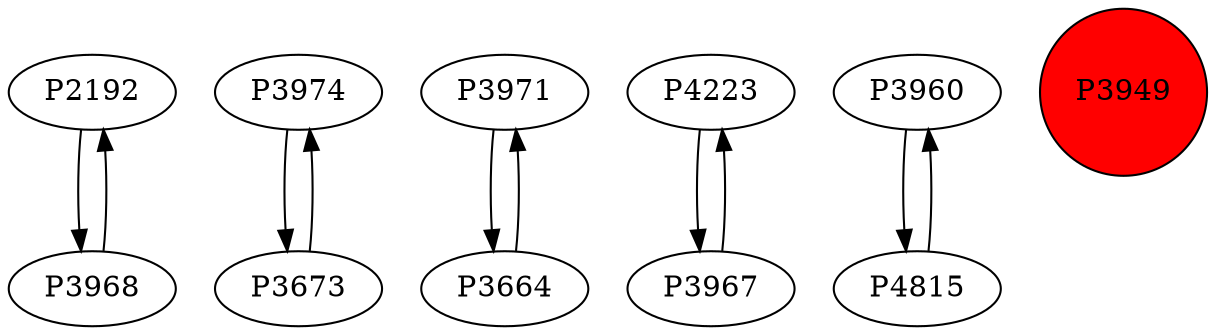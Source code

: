 digraph {
	P2192 -> P3968
	P3974 -> P3673
	P3968 -> P2192
	P3971 -> P3664
	P4223 -> P3967
	P3960 -> P4815
	P3673 -> P3974
	P3967 -> P4223
	P4815 -> P3960
	P3664 -> P3971
	P3949 [shape=circle]
	P3949 [style=filled]
	P3949 [fillcolor=red]
}